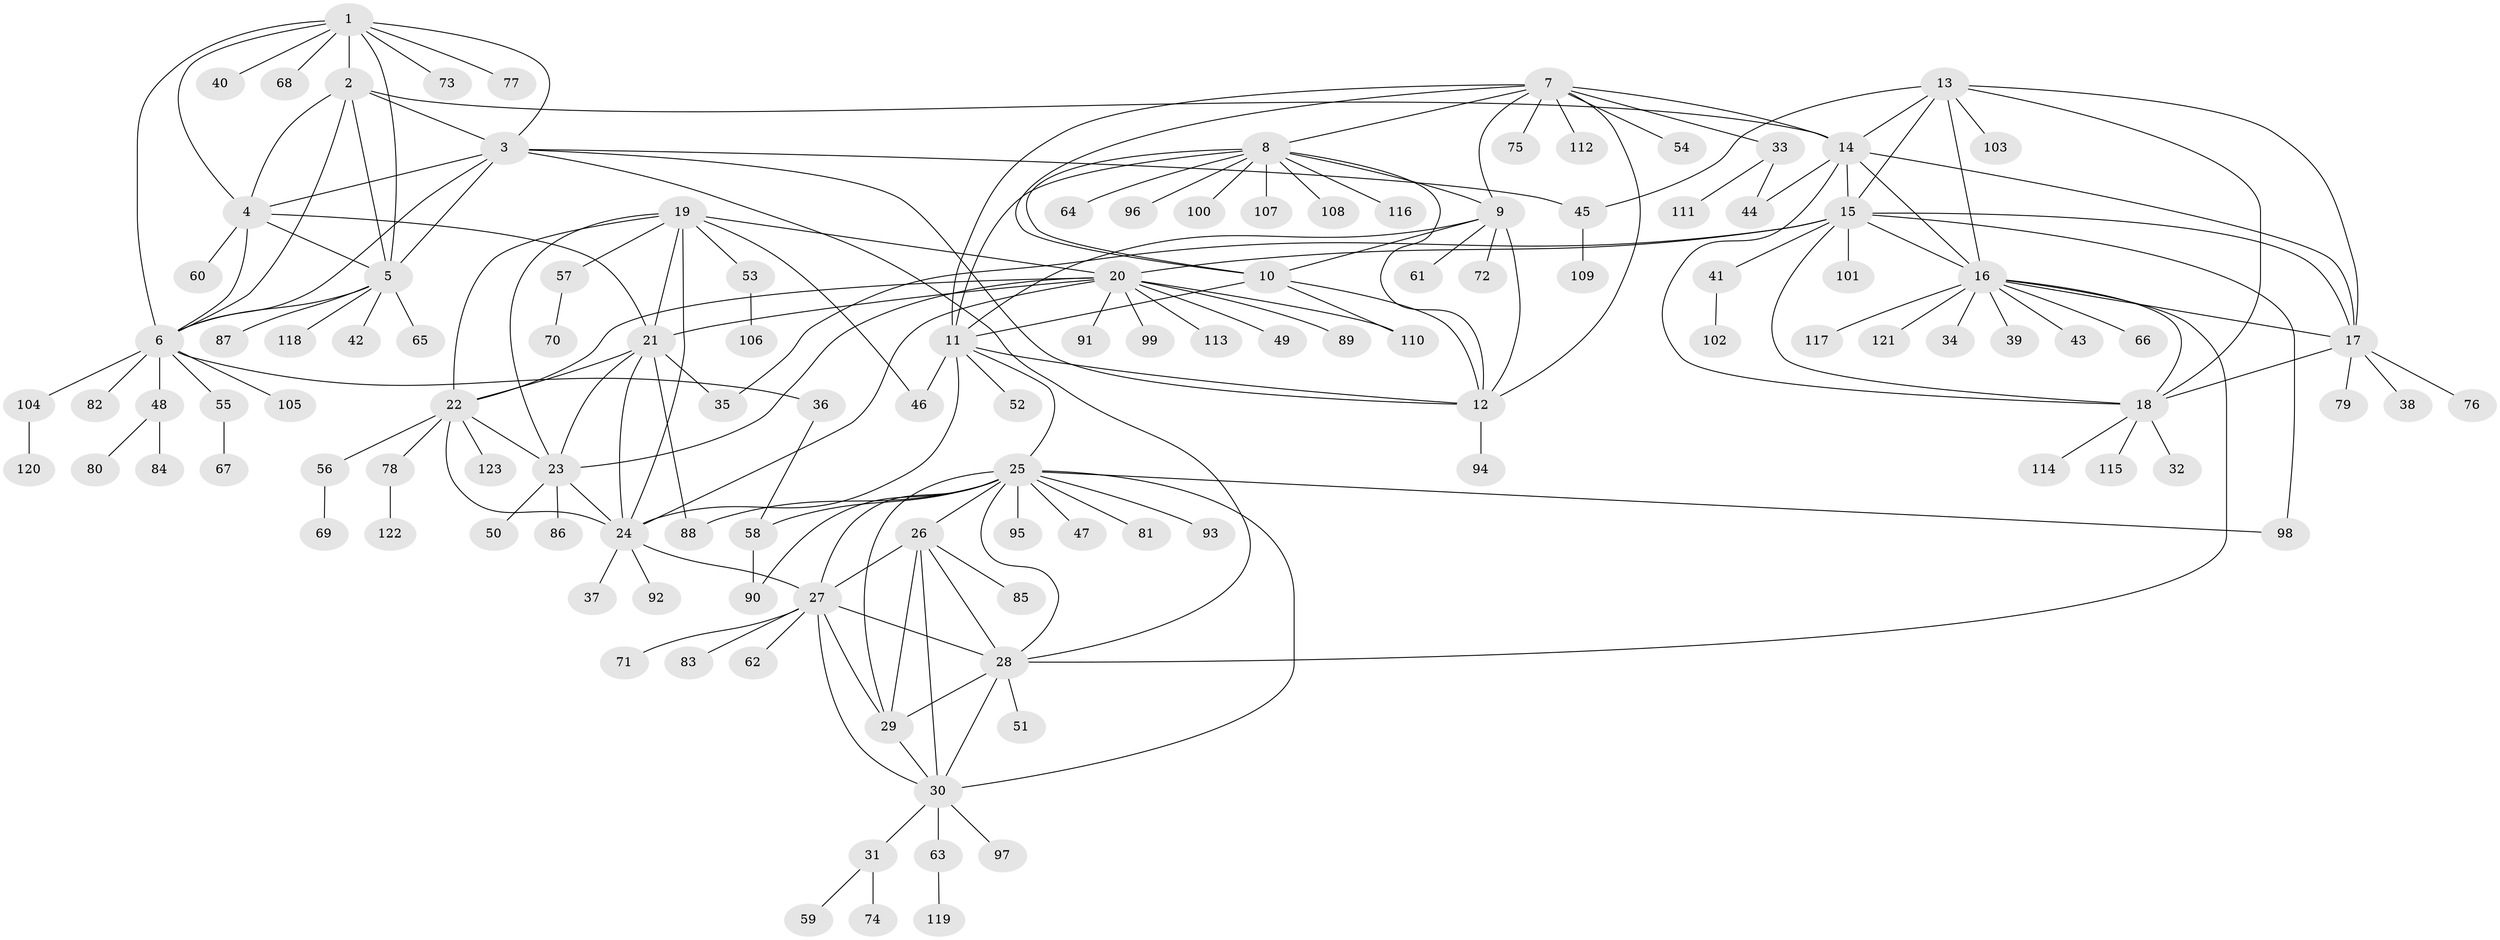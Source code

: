 // coarse degree distribution, {10: 0.010526315789473684, 8: 0.042105263157894736, 4: 0.021052631578947368, 9: 0.021052631578947368, 7: 0.042105263157894736, 13: 0.021052631578947368, 6: 0.031578947368421054, 14: 0.010526315789473684, 5: 0.010526315789473684, 2: 0.14736842105263157, 1: 0.631578947368421, 3: 0.010526315789473684}
// Generated by graph-tools (version 1.1) at 2025/42/03/06/25 10:42:11]
// undirected, 123 vertices, 187 edges
graph export_dot {
graph [start="1"]
  node [color=gray90,style=filled];
  1;
  2;
  3;
  4;
  5;
  6;
  7;
  8;
  9;
  10;
  11;
  12;
  13;
  14;
  15;
  16;
  17;
  18;
  19;
  20;
  21;
  22;
  23;
  24;
  25;
  26;
  27;
  28;
  29;
  30;
  31;
  32;
  33;
  34;
  35;
  36;
  37;
  38;
  39;
  40;
  41;
  42;
  43;
  44;
  45;
  46;
  47;
  48;
  49;
  50;
  51;
  52;
  53;
  54;
  55;
  56;
  57;
  58;
  59;
  60;
  61;
  62;
  63;
  64;
  65;
  66;
  67;
  68;
  69;
  70;
  71;
  72;
  73;
  74;
  75;
  76;
  77;
  78;
  79;
  80;
  81;
  82;
  83;
  84;
  85;
  86;
  87;
  88;
  89;
  90;
  91;
  92;
  93;
  94;
  95;
  96;
  97;
  98;
  99;
  100;
  101;
  102;
  103;
  104;
  105;
  106;
  107;
  108;
  109;
  110;
  111;
  112;
  113;
  114;
  115;
  116;
  117;
  118;
  119;
  120;
  121;
  122;
  123;
  1 -- 2;
  1 -- 3;
  1 -- 4;
  1 -- 5;
  1 -- 6;
  1 -- 40;
  1 -- 68;
  1 -- 73;
  1 -- 77;
  2 -- 3;
  2 -- 4;
  2 -- 5;
  2 -- 6;
  2 -- 14;
  3 -- 4;
  3 -- 5;
  3 -- 6;
  3 -- 12;
  3 -- 28;
  3 -- 45;
  4 -- 5;
  4 -- 6;
  4 -- 21;
  4 -- 60;
  5 -- 6;
  5 -- 42;
  5 -- 65;
  5 -- 87;
  5 -- 118;
  6 -- 36;
  6 -- 48;
  6 -- 55;
  6 -- 82;
  6 -- 104;
  6 -- 105;
  7 -- 8;
  7 -- 9;
  7 -- 10;
  7 -- 11;
  7 -- 12;
  7 -- 14;
  7 -- 33;
  7 -- 54;
  7 -- 75;
  7 -- 112;
  8 -- 9;
  8 -- 10;
  8 -- 11;
  8 -- 12;
  8 -- 64;
  8 -- 96;
  8 -- 100;
  8 -- 107;
  8 -- 108;
  8 -- 116;
  9 -- 10;
  9 -- 11;
  9 -- 12;
  9 -- 61;
  9 -- 72;
  10 -- 11;
  10 -- 12;
  10 -- 110;
  11 -- 12;
  11 -- 24;
  11 -- 25;
  11 -- 46;
  11 -- 52;
  12 -- 94;
  13 -- 14;
  13 -- 15;
  13 -- 16;
  13 -- 17;
  13 -- 18;
  13 -- 45;
  13 -- 103;
  14 -- 15;
  14 -- 16;
  14 -- 17;
  14 -- 18;
  14 -- 44;
  15 -- 16;
  15 -- 17;
  15 -- 18;
  15 -- 20;
  15 -- 35;
  15 -- 41;
  15 -- 98;
  15 -- 101;
  16 -- 17;
  16 -- 18;
  16 -- 28;
  16 -- 34;
  16 -- 39;
  16 -- 43;
  16 -- 66;
  16 -- 117;
  16 -- 121;
  17 -- 18;
  17 -- 38;
  17 -- 76;
  17 -- 79;
  18 -- 32;
  18 -- 114;
  18 -- 115;
  19 -- 20;
  19 -- 21;
  19 -- 22;
  19 -- 23;
  19 -- 24;
  19 -- 46;
  19 -- 53;
  19 -- 57;
  20 -- 21;
  20 -- 22;
  20 -- 23;
  20 -- 24;
  20 -- 49;
  20 -- 89;
  20 -- 91;
  20 -- 99;
  20 -- 110;
  20 -- 113;
  21 -- 22;
  21 -- 23;
  21 -- 24;
  21 -- 35;
  21 -- 88;
  22 -- 23;
  22 -- 24;
  22 -- 56;
  22 -- 78;
  22 -- 123;
  23 -- 24;
  23 -- 50;
  23 -- 86;
  24 -- 27;
  24 -- 37;
  24 -- 92;
  25 -- 26;
  25 -- 27;
  25 -- 28;
  25 -- 29;
  25 -- 30;
  25 -- 47;
  25 -- 58;
  25 -- 81;
  25 -- 88;
  25 -- 90;
  25 -- 93;
  25 -- 95;
  25 -- 98;
  26 -- 27;
  26 -- 28;
  26 -- 29;
  26 -- 30;
  26 -- 85;
  27 -- 28;
  27 -- 29;
  27 -- 30;
  27 -- 62;
  27 -- 71;
  27 -- 83;
  28 -- 29;
  28 -- 30;
  28 -- 51;
  29 -- 30;
  30 -- 31;
  30 -- 63;
  30 -- 97;
  31 -- 59;
  31 -- 74;
  33 -- 44;
  33 -- 111;
  36 -- 58;
  41 -- 102;
  45 -- 109;
  48 -- 80;
  48 -- 84;
  53 -- 106;
  55 -- 67;
  56 -- 69;
  57 -- 70;
  58 -- 90;
  63 -- 119;
  78 -- 122;
  104 -- 120;
}
